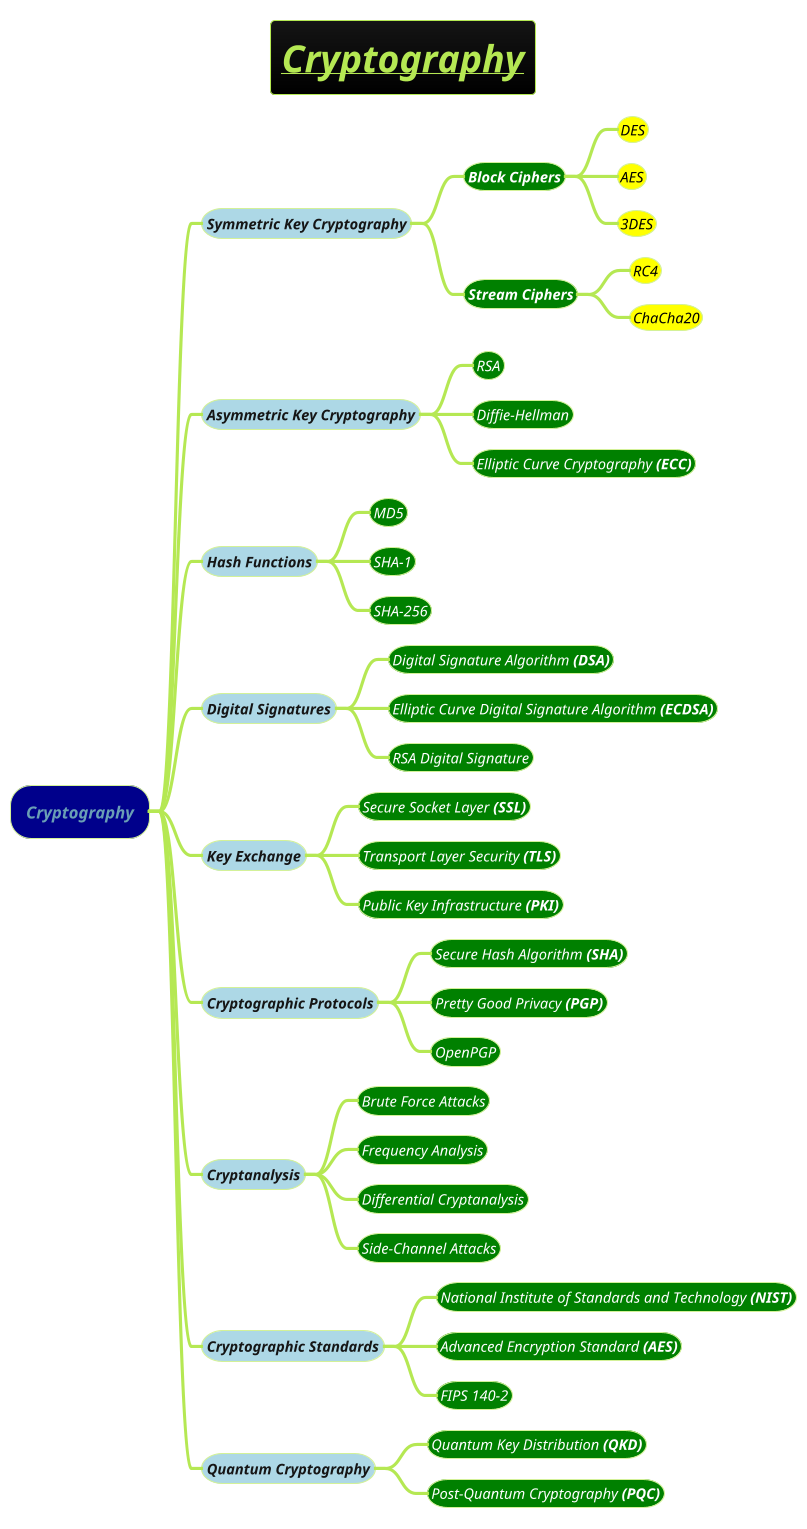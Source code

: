 @startmindmap
title =<i><b><u>Cryptography
!theme hacker

*[#darkblue] <i>Cryptography
**[#lightblue] <i><color #blac><size:14>Symmetric Key Cryptography
***[#green] <i><color #white><size:14><b>Block Ciphers
****[#yellow] <i><color #black><size:14>DES
****[#yellow] <i><color #black><size:14>AES
****[#yellow] <i><color #black><size:14>3DES
***[#green] <i><color #white><size:14><b>Stream Ciphers
****[#yellow] <i><color #black><size:14>RC4
****[#yellow] <i><color #black><size:14>ChaCha20
**[#lightblue] <i><color #blac><size:14>Asymmetric Key Cryptography
***[#green] <i><color #white><size:14>RSA
***[#green] <i><color #white><size:14>Diffie-Hellman
***[#green] <i><color #white><size:14>Elliptic Curve Cryptography <b>(ECC)
**[#lightblue] <i><color #blac><size:14>Hash Functions
***[#green] <i><color #white><size:14>MD5
***[#green] <i><color #white><size:14>SHA-1
***[#green] <i><color #white><size:14>SHA-256
**[#lightblue] <i><color #blac><size:14>Digital Signatures
***[#green] <i><color #white><size:14>Digital Signature Algorithm <b>(DSA)
***[#green] <i><color #white><size:14>Elliptic Curve Digital Signature Algorithm <b>(ECDSA)
***[#green] <i><color #white><size:14>RSA Digital Signature
**[#lightblue] <i><color #blac><size:14>Key Exchange
***[#green] <i><color #white><size:14>Secure Socket Layer <b>(SSL)
***[#green] <i><color #white><size:14>Transport Layer Security <b>(TLS)
***[#green] <i><color #white><size:14>Public Key Infrastructure <b>(PKI)
**[#lightblue] <i><color #blac><size:14>Cryptographic Protocols
***[#green] <i><color #white><size:14>Secure Hash Algorithm <b>(SHA)
***[#green] <i><color #white><size:14>Pretty Good Privacy <b>(PGP)
***[#green] <i><color #white><size:14>OpenPGP
**[#lightblue] <i><color #blac><size:14>Cryptanalysis
***[#green] <i><color #white><size:14>Brute Force Attacks
***[#green] <i><color #white><size:14>Frequency Analysis
***[#green] <i><color #white><size:14>Differential Cryptanalysis
***[#green] <i><color #white><size:14>Side-Channel Attacks
**[#lightblue] <i><color #blac><size:14>Cryptographic Standards
***[#green] <i><color #white><size:14>National Institute of Standards and Technology <b>(NIST)
***[#green] <i><color #white><size:14>Advanced Encryption Standard <b>(AES)
***[#green] <i><color #white><size:14>FIPS 140-2
**[#lightblue] <i><color #blac><size:14>Quantum Cryptography
***[#green] <i><color #white><size:14>Quantum Key Distribution <b>(QKD)
***[#green] <i><color #white><size:14>Post-Quantum Cryptography <b>(PQC)
@endmindmap
